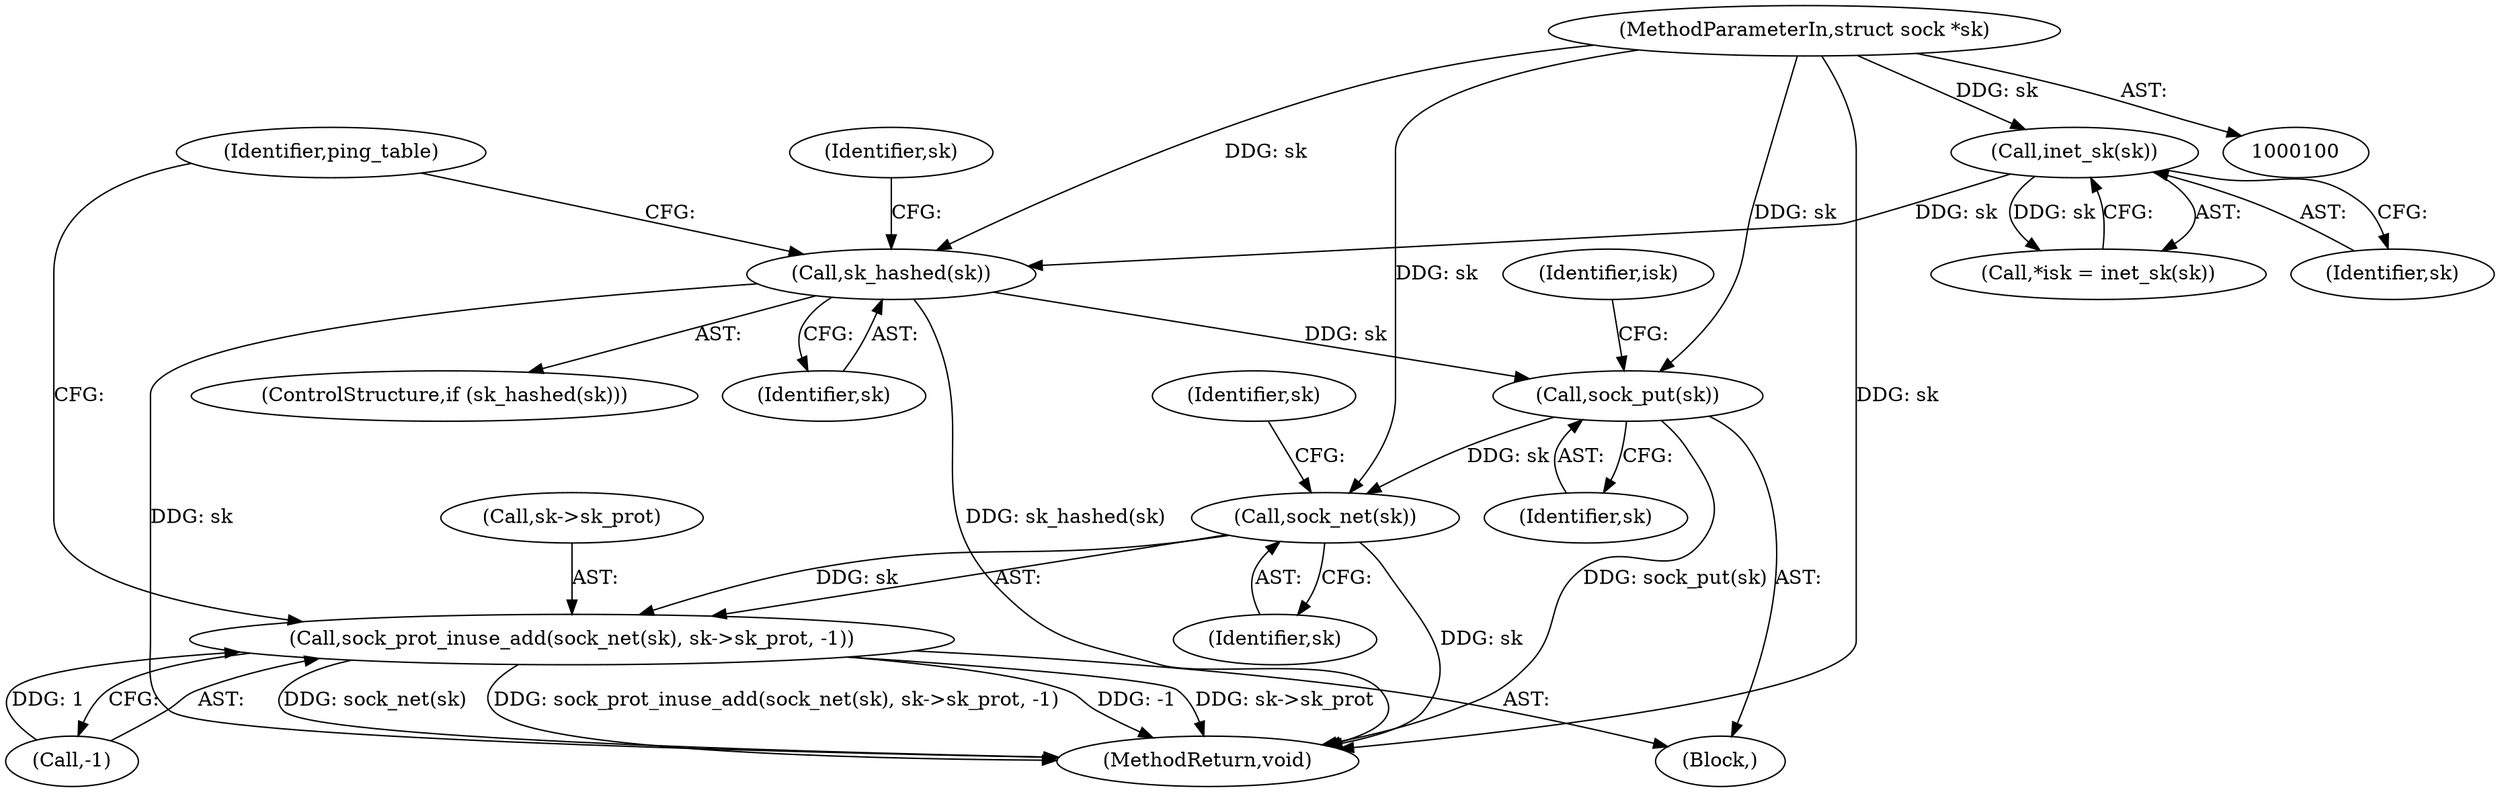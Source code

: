 digraph "0_linux_43a6684519ab0a6c52024b5e25322476cabad893@pointer" {
"1000133" [label="(Call,sock_put(sk))"];
"1000120" [label="(Call,sk_hashed(sk))"];
"1000106" [label="(Call,inet_sk(sk))"];
"1000101" [label="(MethodParameterIn,struct sock *sk)"];
"1000146" [label="(Call,sock_net(sk))"];
"1000145" [label="(Call,sock_prot_inuse_add(sock_net(sk), sk->sk_prot, -1))"];
"1000149" [label="(Identifier,sk)"];
"1000158" [label="(MethodReturn,void)"];
"1000119" [label="(ControlStructure,if (sk_hashed(sk)))"];
"1000106" [label="(Call,inet_sk(sk))"];
"1000120" [label="(Call,sk_hashed(sk))"];
"1000156" [label="(Identifier,ping_table)"];
"1000134" [label="(Identifier,sk)"];
"1000122" [label="(Block,)"];
"1000104" [label="(Call,*isk = inet_sk(sk))"];
"1000126" [label="(Identifier,sk)"];
"1000147" [label="(Identifier,sk)"];
"1000133" [label="(Call,sock_put(sk))"];
"1000107" [label="(Identifier,sk)"];
"1000121" [label="(Identifier,sk)"];
"1000137" [label="(Identifier,isk)"];
"1000101" [label="(MethodParameterIn,struct sock *sk)"];
"1000146" [label="(Call,sock_net(sk))"];
"1000148" [label="(Call,sk->sk_prot)"];
"1000145" [label="(Call,sock_prot_inuse_add(sock_net(sk), sk->sk_prot, -1))"];
"1000151" [label="(Call,-1)"];
"1000133" -> "1000122"  [label="AST: "];
"1000133" -> "1000134"  [label="CFG: "];
"1000134" -> "1000133"  [label="AST: "];
"1000137" -> "1000133"  [label="CFG: "];
"1000133" -> "1000158"  [label="DDG: sock_put(sk)"];
"1000120" -> "1000133"  [label="DDG: sk"];
"1000101" -> "1000133"  [label="DDG: sk"];
"1000133" -> "1000146"  [label="DDG: sk"];
"1000120" -> "1000119"  [label="AST: "];
"1000120" -> "1000121"  [label="CFG: "];
"1000121" -> "1000120"  [label="AST: "];
"1000126" -> "1000120"  [label="CFG: "];
"1000156" -> "1000120"  [label="CFG: "];
"1000120" -> "1000158"  [label="DDG: sk"];
"1000120" -> "1000158"  [label="DDG: sk_hashed(sk)"];
"1000106" -> "1000120"  [label="DDG: sk"];
"1000101" -> "1000120"  [label="DDG: sk"];
"1000106" -> "1000104"  [label="AST: "];
"1000106" -> "1000107"  [label="CFG: "];
"1000107" -> "1000106"  [label="AST: "];
"1000104" -> "1000106"  [label="CFG: "];
"1000106" -> "1000104"  [label="DDG: sk"];
"1000101" -> "1000106"  [label="DDG: sk"];
"1000101" -> "1000100"  [label="AST: "];
"1000101" -> "1000158"  [label="DDG: sk"];
"1000101" -> "1000146"  [label="DDG: sk"];
"1000146" -> "1000145"  [label="AST: "];
"1000146" -> "1000147"  [label="CFG: "];
"1000147" -> "1000146"  [label="AST: "];
"1000149" -> "1000146"  [label="CFG: "];
"1000146" -> "1000158"  [label="DDG: sk"];
"1000146" -> "1000145"  [label="DDG: sk"];
"1000145" -> "1000122"  [label="AST: "];
"1000145" -> "1000151"  [label="CFG: "];
"1000148" -> "1000145"  [label="AST: "];
"1000151" -> "1000145"  [label="AST: "];
"1000156" -> "1000145"  [label="CFG: "];
"1000145" -> "1000158"  [label="DDG: -1"];
"1000145" -> "1000158"  [label="DDG: sk->sk_prot"];
"1000145" -> "1000158"  [label="DDG: sock_net(sk)"];
"1000145" -> "1000158"  [label="DDG: sock_prot_inuse_add(sock_net(sk), sk->sk_prot, -1)"];
"1000151" -> "1000145"  [label="DDG: 1"];
}
